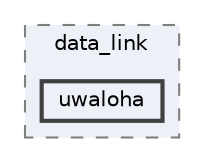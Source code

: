 digraph "uwaloha"
{
 // LATEX_PDF_SIZE
  bgcolor="transparent";
  edge [fontname=Helvetica,fontsize=10,labelfontname=Helvetica,labelfontsize=10];
  node [fontname=Helvetica,fontsize=10,shape=box,height=0.2,width=0.4];
  compound=true
  subgraph clusterdir_f7bea17b332b01568654fe6fe9b8c8b6 {
    graph [ bgcolor="#edf0f7", pencolor="grey50", label="data_link", fontname=Helvetica,fontsize=10 style="filled,dashed", URL="dir_f7bea17b332b01568654fe6fe9b8c8b6.html",tooltip=""]
  dir_9643886574fe1c1dac2e9d9445f402e2 [label="uwaloha", fillcolor="#edf0f7", color="grey25", style="filled,bold", URL="dir_9643886574fe1c1dac2e9d9445f402e2.html",tooltip=""];
  }
}
